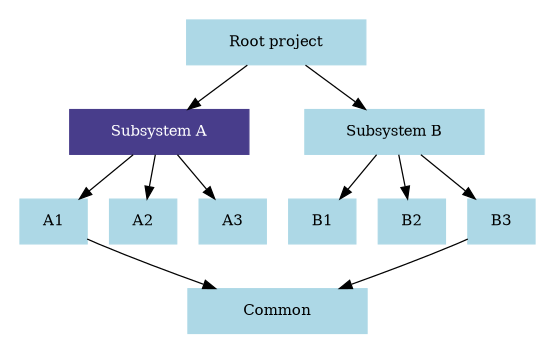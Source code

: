 digraph G {
	compound = true;
        size = "3.5,3.0";
        margin = "0.1";
	node [ shape = box, style=filled,
          color = lightblue, fontcolor = black, fontsize=12 ];

	{
		root [ label = "Root project", width = 2.0 ];
	}
	{ rank = same ; root };

	{
		ss_a [ label = "Subsystem A", width = 2.0 ,color=darkslateblue, fontcolor=white ];
		ss_b [ label = "Subsystem B", width = 2.0 ];
	}
	{ rank = same ; ss_a; ss_b }
	root -> ss_a;
	root -> ss_b;

	{
		sa1 [ label = "A1" ];
		sa2 [ label = "A2" ];
		sa3 [ label = "A3" ];

		sb1 [ label = "B1" ];
		sb2 [ label = "B2" ];
		sb3 [ label = "B3" ];
	}
	{ rank = same ; sa1; sa2; sa3; sb1; sb2; sb3 };
	ss_a -> sa1;
	ss_a -> sa2;
	ss_a -> sa3;

	ss_b -> sb1;
	ss_b -> sb2;
	ss_b -> sb3;

	{
		common [ label = "Common", width = 2.0 ];
	}

	sa1 -> common;
	sb3 -> common;
}
